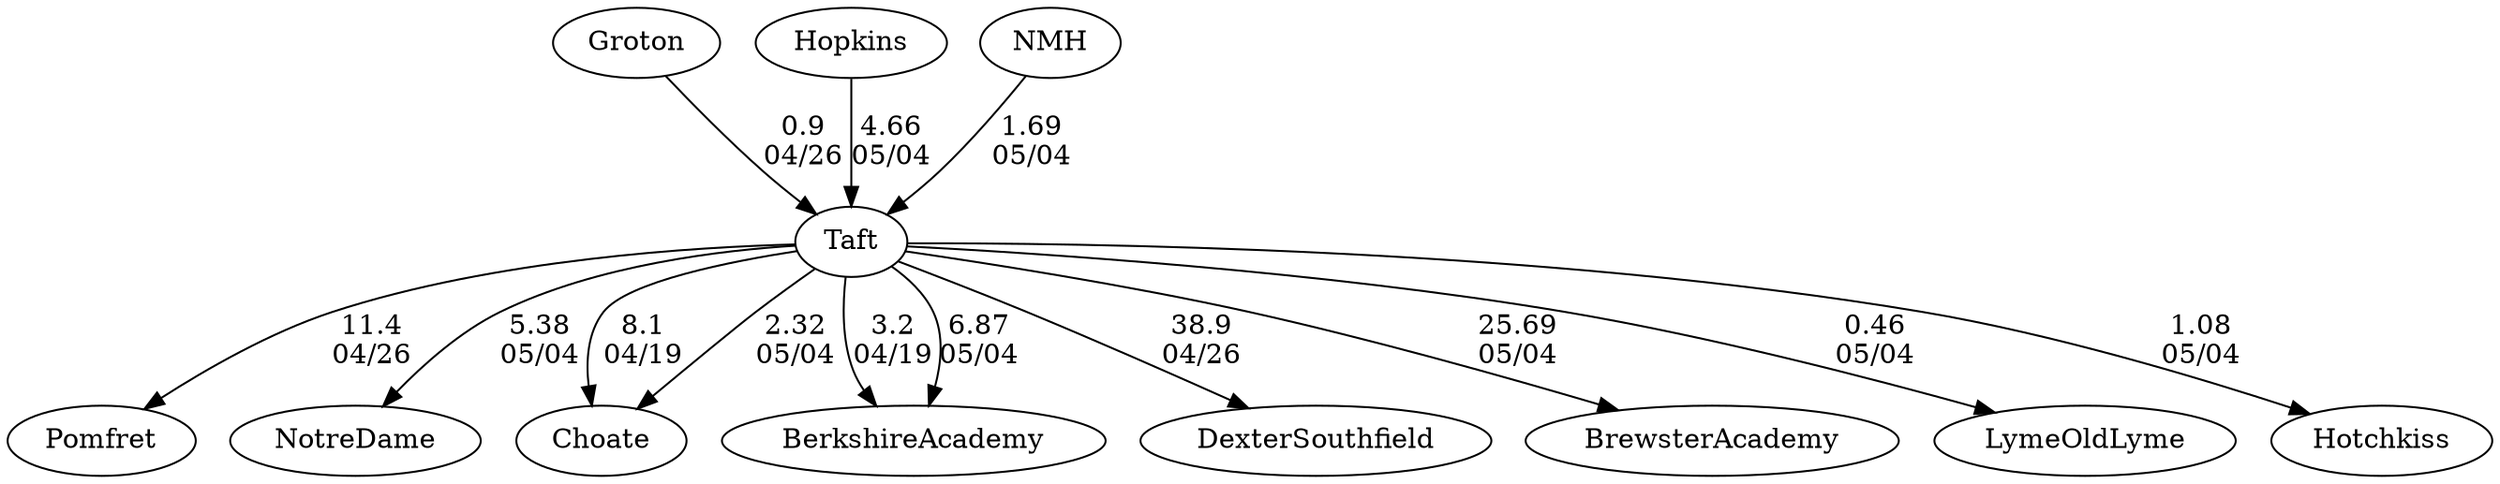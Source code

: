 digraph boys1foursTaft {Groton [URL="boys1foursTaftGroton.html"];Pomfret [URL="boys1foursTaftPomfret.html"];Hopkins [URL="boys1foursTaftHopkins.html"];NotreDame [URL="boys1foursTaftNotreDame.html"];Choate [URL="boys1foursTaftChoate.html"];BerkshireAcademy [URL="boys1foursTaftBerkshireAcademy.html"];NMH [URL="boys1foursTaftNMH.html"];DexterSouthfield [URL="boys1foursTaftDexterSouthfield.html"];BrewsterAcademy [URL="boys1foursTaftBrewsterAcademy.html"];LymeOldLyme [URL="boys1foursTaftLymeOldLyme.html"];Hotchkiss [URL="boys1foursTaftHotchkiss.html"];Taft [URL="boys1foursTaftTaft.html"];Taft -> BerkshireAcademy[label="3.2
04/19", weight="97", tooltip="NEIRA Boys & Girls Fours,Berkshire v. Choate & Taft			
Distance: 1500 M Conditions: Warm, partly cloudy. Steady tailwind ~8-12 mph throughout the afternoon; strongest in the latter 1000 M. Comments: In the G2 race, Berkshire stopped before the finish line and drifted across. Thanks to Choate and Taft for traveling to Camp Sloane for our annual early season tilt.
None", URL="https://www.row2k.com/results/resultspage.cfm?UID=9D6EF532608DCE0FFB64EAEAE8781272&cat=5", random="random"]; 
Taft -> Choate[label="8.1
04/19", weight="92", tooltip="NEIRA Boys & Girls Fours,Berkshire v. Choate & Taft			
Distance: 1500 M Conditions: Warm, partly cloudy. Steady tailwind ~8-12 mph throughout the afternoon; strongest in the latter 1000 M. Comments: In the G2 race, Berkshire stopped before the finish line and drifted across. Thanks to Choate and Taft for traveling to Camp Sloane for our annual early season tilt.
None", URL="https://www.row2k.com/results/resultspage.cfm?UID=9D6EF532608DCE0FFB64EAEAE8781272&cat=5", random="random"]; 
Groton -> Taft[label="0.9
04/26", weight="100", tooltip="NEIRA Boys Fours, Pomfret v. Dexter-Southfield, Groton, Taft			
Distance: 1500 Conditions: Tailwind (9-12mph) with occasional gusts. Good water for first 500-700 meters, increasing chop for second half of race. Overall, decent conditions. Comments: Alternated races with girls. Order of boys races: B2, B4, B3, B1, B5. 
Dexter-Southfield rowed their novice boat in the B5 race.
None", URL="https://www.row2k.com/results/resultspage.cfm?UID=3C973C60394C29BDB6CB3B01E88929E2&cat=1", random="random"]; 
Taft -> Pomfret[label="11.4
04/26", weight="89", tooltip="NEIRA Boys Fours, Pomfret v. Dexter-Southfield, Groton, Taft			
Distance: 1500 Conditions: Tailwind (9-12mph) with occasional gusts. Good water for first 500-700 meters, increasing chop for second half of race. Overall, decent conditions. Comments: Alternated races with girls. Order of boys races: B2, B4, B3, B1, B5. 
Dexter-Southfield rowed their novice boat in the B5 race.
None", URL="https://www.row2k.com/results/resultspage.cfm?UID=3C973C60394C29BDB6CB3B01E88929E2&cat=1", random="random"]; 
Taft -> DexterSouthfield[label="38.9
04/26", weight="62", tooltip="NEIRA Boys Fours, Pomfret v. Dexter-Southfield, Groton, Taft			
Distance: 1500 Conditions: Tailwind (9-12mph) with occasional gusts. Good water for first 500-700 meters, increasing chop for second half of race. Overall, decent conditions. Comments: Alternated races with girls. Order of boys races: B2, B4, B3, B1, B5. 
Dexter-Southfield rowed their novice boat in the B5 race.
None", URL="https://www.row2k.com/results/resultspage.cfm?UID=3C973C60394C29BDB6CB3B01E88929E2&cat=1", random="random"]; 
Hopkins -> Taft[label="4.66
05/04", weight="96", tooltip="Founder's Day Regatta			
", URL="", random="random"]; 
NMH -> Taft[label="1.69
05/04", weight="99", tooltip="Founder's Day Regatta			
", URL="", random="random"]; 
Taft -> LymeOldLyme[label="0.46
05/04", weight="100", tooltip="Founder's Day Regatta			
", URL="", random="random"]; 
Taft -> Hotchkiss[label="1.08
05/04", weight="99", tooltip="Founder's Day Regatta			
", URL="", random="random"]; 
Taft -> NotreDame[label="5.38
05/04", weight="95", tooltip="Founder's Day Regatta			
", URL="", random="random"]; 
Taft -> Choate[label="2.32
05/04", weight="98", tooltip="Founder's Day Regatta			
", URL="", random="random"]; 
Taft -> BerkshireAcademy[label="6.87
05/04", weight="94", tooltip="Founder's Day Regatta			
", URL="", random="random"]; 
Taft -> BrewsterAcademy[label="25.69
05/04", weight="75", tooltip="Founder's Day Regatta			
", URL="", random="random"]}